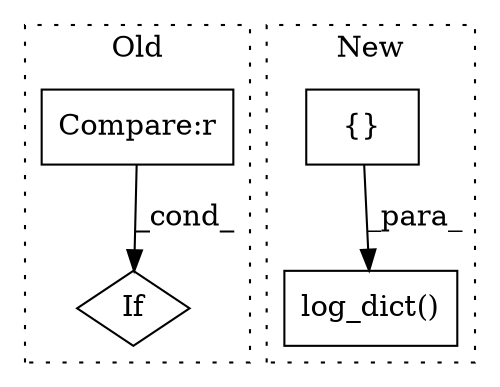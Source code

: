 digraph G {
subgraph cluster0 {
1 [label="If" a="96" s="9562" l="3" shape="diamond"];
4 [label="Compare:r" a="40" s="9565" l="72" shape="box"];
label = "Old";
style="dotted";
}
subgraph cluster1 {
2 [label="log_dict()" a="75" s="9729,9841" l="27,10" shape="box"];
3 [label="{}" a="95" s="9756,9826" l="18,15" shape="box"];
label = "New";
style="dotted";
}
3 -> 2 [label="_para_"];
4 -> 1 [label="_cond_"];
}